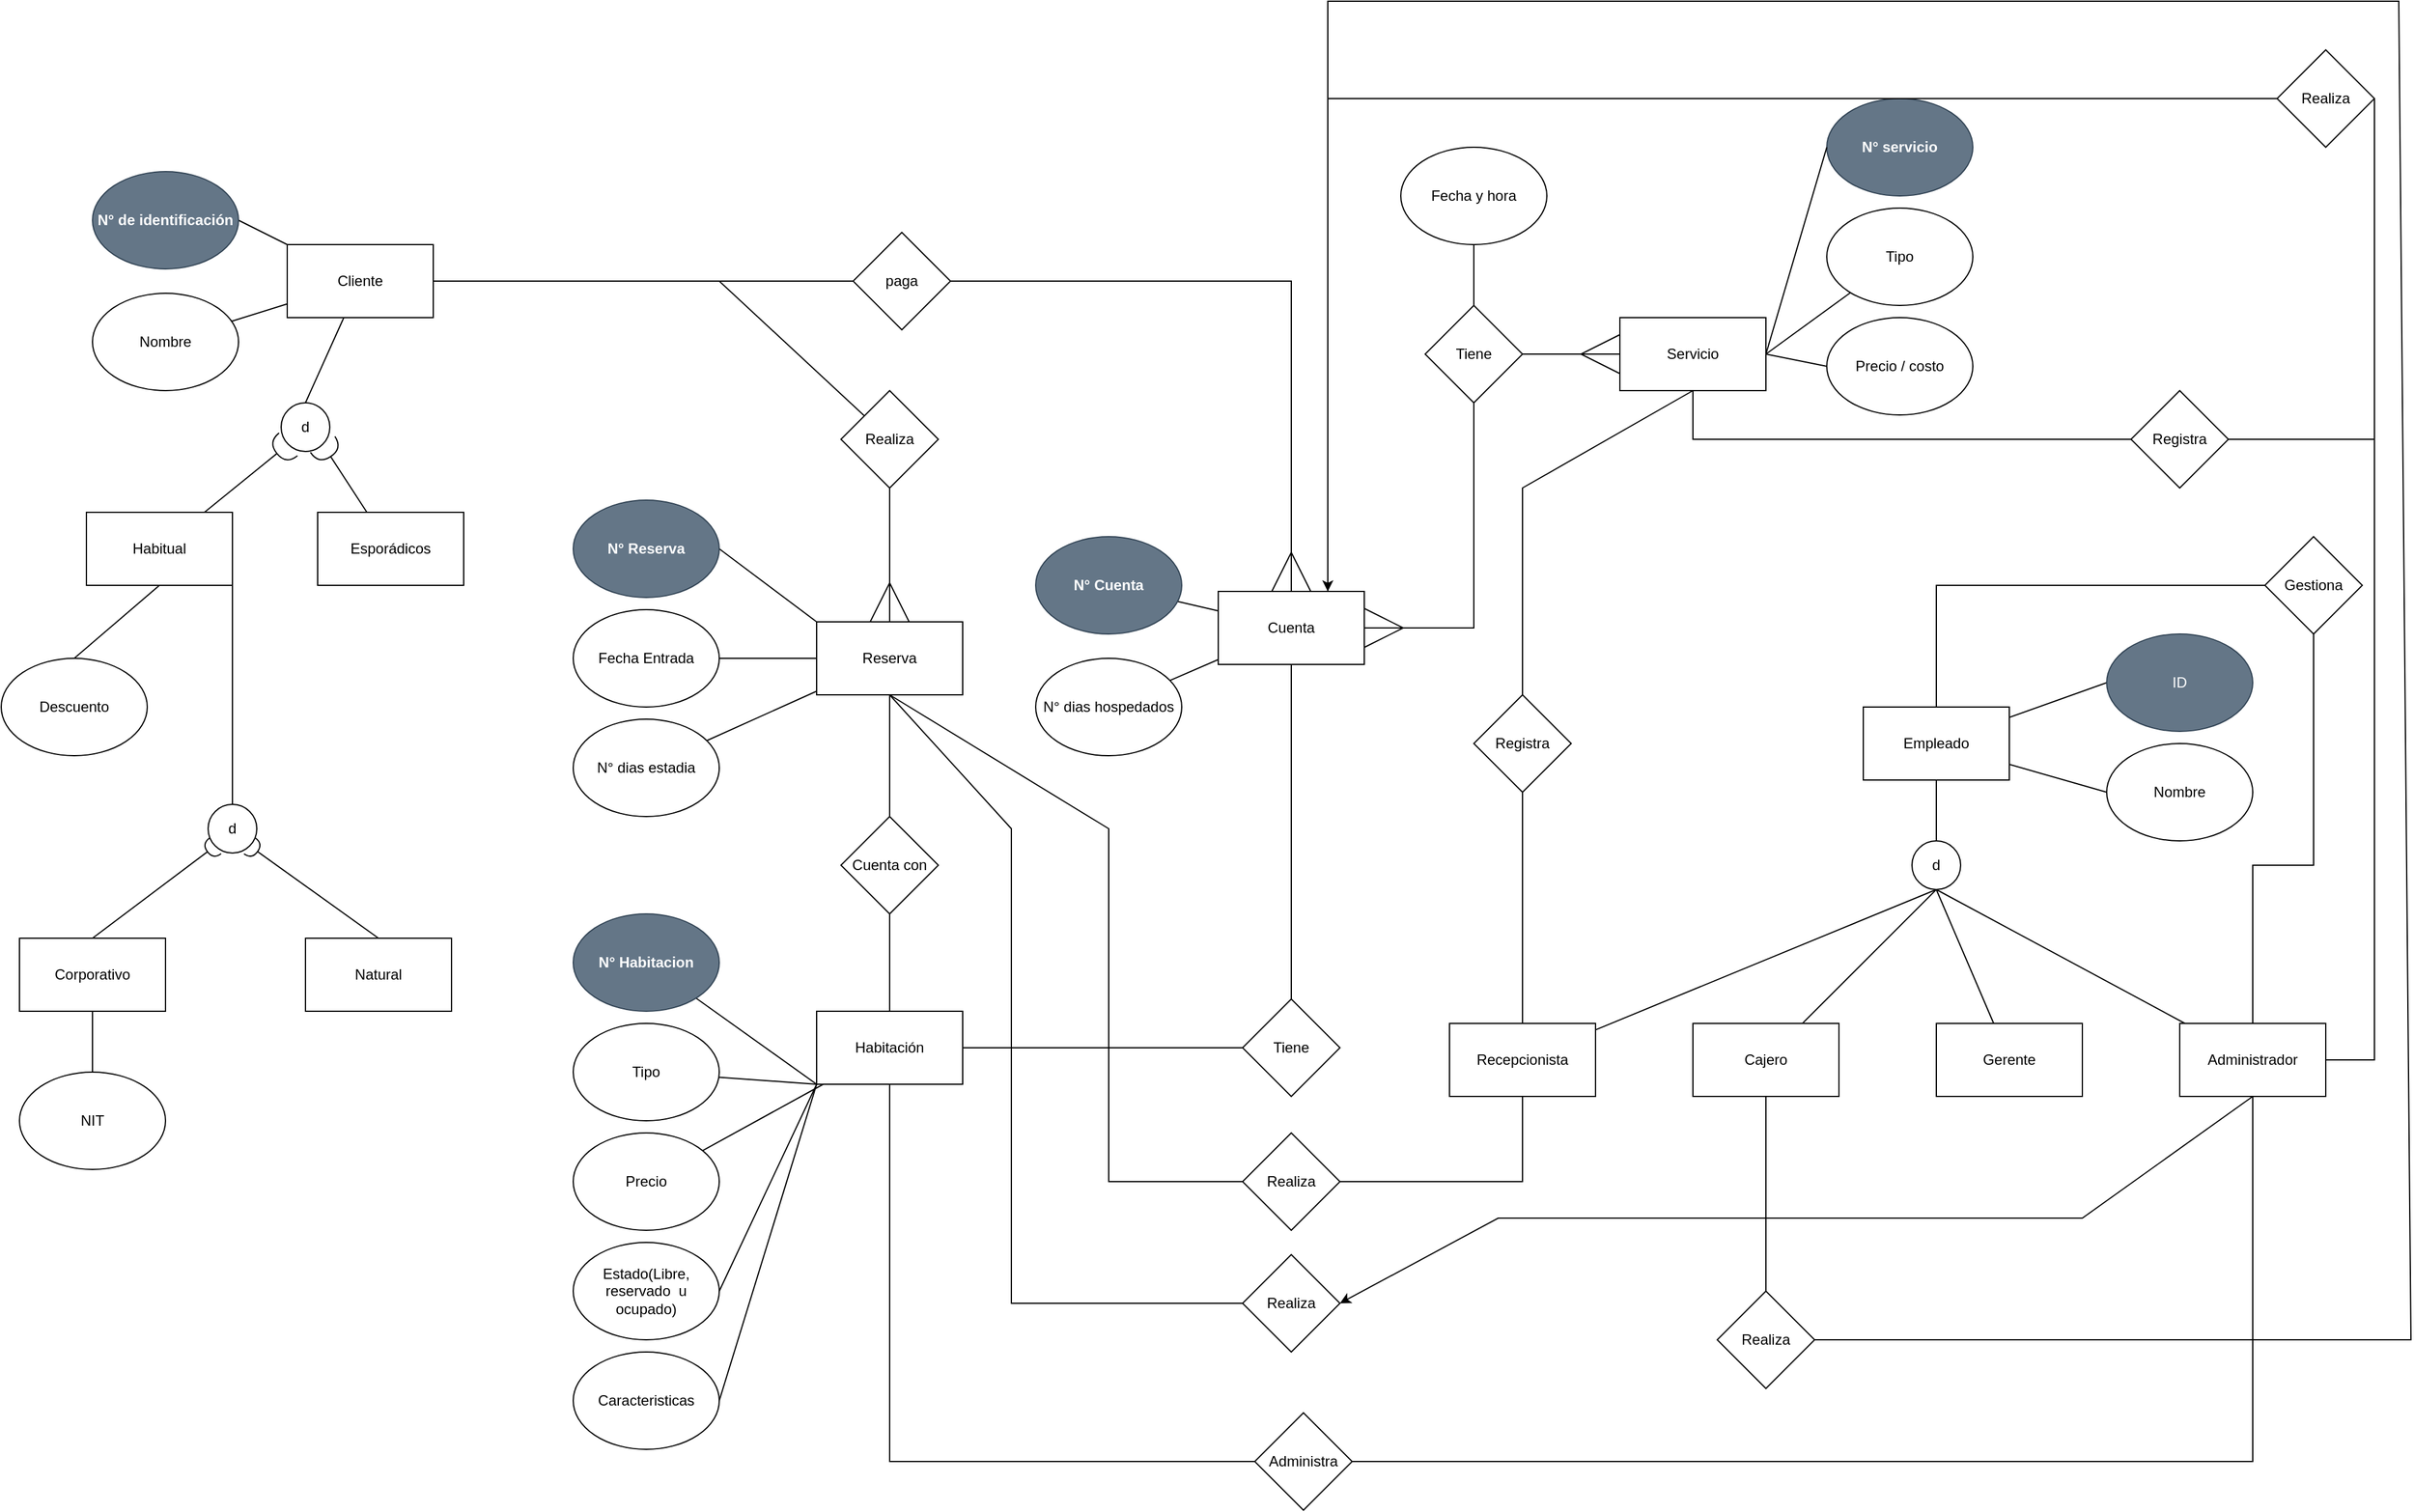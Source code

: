 <mxfile version="24.2.5" type="github">
  <diagram id="R2lEEEUBdFMjLlhIrx00" name="Page-1">
    <mxGraphModel dx="2900" dy="806" grid="1" gridSize="10" guides="1" tooltips="1" connect="1" arrows="1" fold="1" page="1" pageScale="1" pageWidth="700" pageHeight="1000" math="0" shadow="0" extFonts="Permanent Marker^https://fonts.googleapis.com/css?family=Permanent+Marker">
      <root>
        <mxCell id="0" />
        <mxCell id="1" parent="0" />
        <mxCell id="WzUALtF7ErbJbNnm_jxI-42" style="rounded=0;orthogonalLoop=1;jettySize=auto;html=1;endArrow=ERmany;endFill=0;endSize=30;" parent="1" source="WzUALtF7ErbJbNnm_jxI-1" target="WzUALtF7ErbJbNnm_jxI-31" edge="1">
          <mxGeometry relative="1" as="geometry" />
        </mxCell>
        <mxCell id="UDol2EaKQShBg1yIw4Ao-1" style="rounded=0;orthogonalLoop=1;jettySize=auto;html=1;endArrow=ERmany;endFill=0;startArrow=none;startFill=0;targetPerimeterSpacing=0;endSize=30;entryX=1;entryY=0.5;entryDx=0;entryDy=0;" parent="1" source="WzUALtF7ErbJbNnm_jxI-1" target="WzUALtF7ErbJbNnm_jxI-28" edge="1">
          <mxGeometry relative="1" as="geometry">
            <mxPoint x="43.333" y="513.333" as="sourcePoint" />
            <mxPoint x="-190" y="630" as="targetPoint" />
            <Array as="points">
              <mxPoint x="-100" y="635" />
            </Array>
          </mxGeometry>
        </mxCell>
        <mxCell id="spQq0iddo5qkDsfKNymp-11" style="edgeStyle=orthogonalEdgeStyle;rounded=0;orthogonalLoop=1;jettySize=auto;html=1;entryX=0.5;entryY=1;entryDx=0;entryDy=0;endArrow=none;endFill=0;" edge="1" parent="1" source="WzUALtF7ErbJbNnm_jxI-1" target="WzUALtF7ErbJbNnm_jxI-34">
          <mxGeometry relative="1" as="geometry" />
        </mxCell>
        <mxCell id="WzUALtF7ErbJbNnm_jxI-1" value="Tiene" style="rhombus;whiteSpace=wrap;html=1;" parent="1" vertex="1">
          <mxGeometry x="-140" y="370" width="80" height="80" as="geometry" />
        </mxCell>
        <mxCell id="WzUALtF7ErbJbNnm_jxI-11" style="rounded=0;orthogonalLoop=1;jettySize=auto;html=1;endArrow=none;endFill=0;exitX=0;exitY=1;exitDx=0;exitDy=0;" parent="1" source="WzUALtF7ErbJbNnm_jxI-5" target="WzUALtF7ErbJbNnm_jxI-6" edge="1">
          <mxGeometry relative="1" as="geometry" />
        </mxCell>
        <mxCell id="WzUALtF7ErbJbNnm_jxI-15" style="rounded=0;orthogonalLoop=1;jettySize=auto;html=1;endArrow=none;endFill=0;" parent="1" source="WzUALtF7ErbJbNnm_jxI-5" target="WzUALtF7ErbJbNnm_jxI-7" edge="1">
          <mxGeometry relative="1" as="geometry" />
        </mxCell>
        <mxCell id="WzUALtF7ErbJbNnm_jxI-16" style="rounded=0;orthogonalLoop=1;jettySize=auto;html=1;entryX=1;entryY=0.5;entryDx=0;entryDy=0;endArrow=none;endFill=0;exitX=0;exitY=1;exitDx=0;exitDy=0;" parent="1" source="WzUALtF7ErbJbNnm_jxI-5" target="WzUALtF7ErbJbNnm_jxI-8" edge="1">
          <mxGeometry relative="1" as="geometry">
            <mxPoint x="-623" y="1013" as="sourcePoint" />
            <Array as="points" />
          </mxGeometry>
        </mxCell>
        <mxCell id="WzUALtF7ErbJbNnm_jxI-17" style="rounded=0;orthogonalLoop=1;jettySize=auto;html=1;endArrow=none;endFill=0;entryX=1;entryY=0.5;entryDx=0;entryDy=0;exitX=0;exitY=1;exitDx=0;exitDy=0;" parent="1" source="WzUALtF7ErbJbNnm_jxI-5" target="WzUALtF7ErbJbNnm_jxI-9" edge="1">
          <mxGeometry relative="1" as="geometry">
            <Array as="points" />
          </mxGeometry>
        </mxCell>
        <mxCell id="WzUALtF7ErbJbNnm_jxI-19" style="rounded=0;orthogonalLoop=1;jettySize=auto;html=1;endArrow=none;endFill=0;exitX=0;exitY=1;exitDx=0;exitDy=0;" parent="1" source="WzUALtF7ErbJbNnm_jxI-5" target="WzUALtF7ErbJbNnm_jxI-18" edge="1">
          <mxGeometry relative="1" as="geometry" />
        </mxCell>
        <mxCell id="WzUALtF7ErbJbNnm_jxI-5" value="Habitación" style="rounded=0;whiteSpace=wrap;html=1;" parent="1" vertex="1">
          <mxGeometry x="-640" y="950" width="120" height="60" as="geometry" />
        </mxCell>
        <mxCell id="WzUALtF7ErbJbNnm_jxI-6" value="Tipo" style="ellipse;whiteSpace=wrap;html=1;" parent="1" vertex="1">
          <mxGeometry x="-840" y="960" width="120" height="80" as="geometry" />
        </mxCell>
        <mxCell id="WzUALtF7ErbJbNnm_jxI-7" value="Precio" style="ellipse;whiteSpace=wrap;html=1;" parent="1" vertex="1">
          <mxGeometry x="-840" y="1050" width="120" height="80" as="geometry" />
        </mxCell>
        <mxCell id="WzUALtF7ErbJbNnm_jxI-8" value="Estado(Libre, reservado&amp;nbsp; u ocupado)" style="ellipse;whiteSpace=wrap;html=1;" parent="1" vertex="1">
          <mxGeometry x="-840" y="1140" width="120" height="80" as="geometry" />
        </mxCell>
        <mxCell id="WzUALtF7ErbJbNnm_jxI-9" value="Caracteristicas" style="ellipse;whiteSpace=wrap;html=1;" parent="1" vertex="1">
          <mxGeometry x="-840" y="1230" width="120" height="80" as="geometry" />
        </mxCell>
        <mxCell id="WzUALtF7ErbJbNnm_jxI-18" value="&lt;div&gt;N° Habitacion&lt;/div&gt;" style="ellipse;whiteSpace=wrap;html=1;fillColor=#647687;strokeColor=#314354;fontColor=#ffffff;fontStyle=1" parent="1" vertex="1">
          <mxGeometry x="-840" y="870" width="120" height="80" as="geometry" />
        </mxCell>
        <mxCell id="WzUALtF7ErbJbNnm_jxI-24" style="rounded=0;orthogonalLoop=1;jettySize=auto;html=1;endArrow=none;endFill=0;" parent="1" source="WzUALtF7ErbJbNnm_jxI-20" target="WzUALtF7ErbJbNnm_jxI-22" edge="1">
          <mxGeometry relative="1" as="geometry" />
        </mxCell>
        <mxCell id="WzUALtF7ErbJbNnm_jxI-25" style="rounded=0;orthogonalLoop=1;jettySize=auto;html=1;entryX=1;entryY=0.5;entryDx=0;entryDy=0;endArrow=none;endFill=0;" parent="1" source="WzUALtF7ErbJbNnm_jxI-20" target="WzUALtF7ErbJbNnm_jxI-21" edge="1">
          <mxGeometry relative="1" as="geometry" />
        </mxCell>
        <mxCell id="UDol2EaKQShBg1yIw4Ao-5" style="rounded=0;orthogonalLoop=1;jettySize=auto;html=1;endArrow=none;endFill=0;entryX=0.5;entryY=0;entryDx=0;entryDy=0;" parent="1" source="WzUALtF7ErbJbNnm_jxI-20" target="WzUALtF7ErbJbNnm_jxI-23" edge="1">
          <mxGeometry relative="1" as="geometry">
            <mxPoint x="-1005" y="430" as="targetPoint" />
          </mxGeometry>
        </mxCell>
        <mxCell id="WzUALtF7ErbJbNnm_jxI-20" value="Cliente" style="rounded=0;whiteSpace=wrap;html=1;" parent="1" vertex="1">
          <mxGeometry x="-1075" y="320" width="120" height="60" as="geometry" />
        </mxCell>
        <mxCell id="WzUALtF7ErbJbNnm_jxI-21" value="N° de identificación" style="ellipse;whiteSpace=wrap;html=1;fontStyle=1;fillColor=#647687;strokeColor=#314354;fontColor=#ffffff;" parent="1" vertex="1">
          <mxGeometry x="-1235" y="260" width="120" height="80" as="geometry" />
        </mxCell>
        <mxCell id="WzUALtF7ErbJbNnm_jxI-22" value="Nombre" style="ellipse;whiteSpace=wrap;html=1;" parent="1" vertex="1">
          <mxGeometry x="-1235" y="360" width="120" height="80" as="geometry" />
        </mxCell>
        <mxCell id="WzUALtF7ErbJbNnm_jxI-23" value="d" style="ellipse;whiteSpace=wrap;html=1;aspect=fixed;" parent="1" vertex="1">
          <mxGeometry x="-1080" y="450" width="40" height="40" as="geometry" />
        </mxCell>
        <mxCell id="WzUALtF7ErbJbNnm_jxI-40" style="rounded=0;orthogonalLoop=1;jettySize=auto;html=1;endArrow=none;endFill=0;" parent="1" source="WzUALtF7ErbJbNnm_jxI-28" target="WzUALtF7ErbJbNnm_jxI-29" edge="1">
          <mxGeometry relative="1" as="geometry">
            <Array as="points" />
          </mxGeometry>
        </mxCell>
        <mxCell id="UDol2EaKQShBg1yIw4Ao-3" style="rounded=0;orthogonalLoop=1;jettySize=auto;html=1;endArrow=none;endFill=0;" parent="1" source="WzUALtF7ErbJbNnm_jxI-28" target="UDol2EaKQShBg1yIw4Ao-2" edge="1">
          <mxGeometry relative="1" as="geometry" />
        </mxCell>
        <mxCell id="WzUALtF7ErbJbNnm_jxI-28" value="Cuenta" style="rounded=0;whiteSpace=wrap;html=1;" parent="1" vertex="1">
          <mxGeometry x="-310" y="605" width="120" height="60" as="geometry" />
        </mxCell>
        <mxCell id="WzUALtF7ErbJbNnm_jxI-29" value="N° dias hospedados" style="ellipse;whiteSpace=wrap;html=1;" parent="1" vertex="1">
          <mxGeometry x="-460" y="660" width="120" height="80" as="geometry" />
        </mxCell>
        <mxCell id="WzUALtF7ErbJbNnm_jxI-37" style="rounded=0;orthogonalLoop=1;jettySize=auto;html=1;endArrow=none;endFill=0;exitX=1;exitY=0.5;exitDx=0;exitDy=0;" parent="1" source="WzUALtF7ErbJbNnm_jxI-31" target="WzUALtF7ErbJbNnm_jxI-32" edge="1">
          <mxGeometry relative="1" as="geometry" />
        </mxCell>
        <mxCell id="WzUALtF7ErbJbNnm_jxI-39" style="rounded=0;orthogonalLoop=1;jettySize=auto;html=1;endArrow=none;endFill=0;exitX=1;exitY=0.5;exitDx=0;exitDy=0;entryX=0;entryY=0.5;entryDx=0;entryDy=0;" parent="1" source="WzUALtF7ErbJbNnm_jxI-31" target="WzUALtF7ErbJbNnm_jxI-35" edge="1">
          <mxGeometry relative="1" as="geometry" />
        </mxCell>
        <mxCell id="WzUALtF7ErbJbNnm_jxI-31" value="&lt;div&gt;Servicio&lt;/div&gt;" style="rounded=0;whiteSpace=wrap;html=1;" parent="1" vertex="1">
          <mxGeometry x="20" y="380" width="120" height="60" as="geometry" />
        </mxCell>
        <mxCell id="WzUALtF7ErbJbNnm_jxI-32" value="Tipo" style="ellipse;whiteSpace=wrap;html=1;" parent="1" vertex="1">
          <mxGeometry x="190" y="290" width="120" height="80" as="geometry" />
        </mxCell>
        <mxCell id="WzUALtF7ErbJbNnm_jxI-33" value="N° servicio" style="ellipse;whiteSpace=wrap;html=1;fillColor=#647687;fontColor=#ffffff;strokeColor=#314354;fontStyle=1" parent="1" vertex="1">
          <mxGeometry x="190" y="200" width="120" height="80" as="geometry" />
        </mxCell>
        <mxCell id="WzUALtF7ErbJbNnm_jxI-34" value="Fecha y hora" style="ellipse;whiteSpace=wrap;html=1;" parent="1" vertex="1">
          <mxGeometry x="-160" y="240" width="120" height="80" as="geometry" />
        </mxCell>
        <mxCell id="WzUALtF7ErbJbNnm_jxI-35" value="Precio / costo" style="ellipse;whiteSpace=wrap;html=1;" parent="1" vertex="1">
          <mxGeometry x="190" y="380" width="120" height="80" as="geometry" />
        </mxCell>
        <mxCell id="WzUALtF7ErbJbNnm_jxI-36" style="rounded=0;orthogonalLoop=1;jettySize=auto;html=1;entryX=0;entryY=0.5;entryDx=0;entryDy=0;endArrow=none;endFill=0;exitX=1;exitY=0.5;exitDx=0;exitDy=0;" parent="1" source="WzUALtF7ErbJbNnm_jxI-31" target="WzUALtF7ErbJbNnm_jxI-33" edge="1">
          <mxGeometry relative="1" as="geometry" />
        </mxCell>
        <mxCell id="UDol2EaKQShBg1yIw4Ao-2" value="N° Cuenta" style="ellipse;whiteSpace=wrap;html=1;fillColor=#647687;fontColor=#ffffff;strokeColor=#314354;fontStyle=1" parent="1" vertex="1">
          <mxGeometry x="-460" y="560" width="120" height="80" as="geometry" />
        </mxCell>
        <mxCell id="UDol2EaKQShBg1yIw4Ao-14" style="rounded=0;orthogonalLoop=1;jettySize=auto;html=1;endArrow=halfCircle;endFill=0;endSize=10;entryX=0;entryY=1;entryDx=0;entryDy=0;" parent="1" source="UDol2EaKQShBg1yIw4Ao-7" target="WzUALtF7ErbJbNnm_jxI-23" edge="1">
          <mxGeometry relative="1" as="geometry">
            <mxPoint x="-1100" y="480" as="targetPoint" />
            <Array as="points" />
          </mxGeometry>
        </mxCell>
        <mxCell id="spQq0iddo5qkDsfKNymp-31" style="rounded=0;orthogonalLoop=1;jettySize=auto;html=1;entryX=0.5;entryY=0;entryDx=0;entryDy=0;endArrow=none;endFill=0;exitX=0.5;exitY=1;exitDx=0;exitDy=0;" edge="1" parent="1" source="UDol2EaKQShBg1yIw4Ao-7" target="spQq0iddo5qkDsfKNymp-30">
          <mxGeometry relative="1" as="geometry" />
        </mxCell>
        <mxCell id="UDol2EaKQShBg1yIw4Ao-7" value="Habitual" style="rounded=0;whiteSpace=wrap;html=1;" parent="1" vertex="1">
          <mxGeometry x="-1240" y="540" width="120" height="60" as="geometry" />
        </mxCell>
        <mxCell id="UDol2EaKQShBg1yIw4Ao-13" style="rounded=0;orthogonalLoop=1;jettySize=auto;html=1;endArrow=halfCircle;endFill=0;endSize=10;entryX=1;entryY=1;entryDx=0;entryDy=0;" parent="1" source="UDol2EaKQShBg1yIw4Ao-9" target="WzUALtF7ErbJbNnm_jxI-23" edge="1">
          <mxGeometry relative="1" as="geometry">
            <mxPoint x="-1040" y="490" as="targetPoint" />
            <Array as="points" />
          </mxGeometry>
        </mxCell>
        <mxCell id="UDol2EaKQShBg1yIw4Ao-9" value="Esporádicos" style="rounded=0;whiteSpace=wrap;html=1;" parent="1" vertex="1">
          <mxGeometry x="-1050" y="540" width="120" height="60" as="geometry" />
        </mxCell>
        <mxCell id="UDol2EaKQShBg1yIw4Ao-24" style="rounded=0;orthogonalLoop=1;jettySize=auto;html=1;endArrow=ERmany;endFill=0;exitX=0.5;exitY=1;exitDx=0;exitDy=0;entryX=0.5;entryY=0;entryDx=0;entryDy=0;endSize=30;" parent="1" source="UDol2EaKQShBg1yIw4Ao-23" target="UDol2EaKQShBg1yIw4Ao-21" edge="1">
          <mxGeometry relative="1" as="geometry">
            <mxPoint x="-540" y="640" as="targetPoint" />
          </mxGeometry>
        </mxCell>
        <mxCell id="UDol2EaKQShBg1yIw4Ao-28" style="rounded=0;orthogonalLoop=1;jettySize=auto;html=1;endArrow=none;endFill=0;entryX=0.5;entryY=0;entryDx=0;entryDy=0;" parent="1" source="UDol2EaKQShBg1yIw4Ao-21" target="UDol2EaKQShBg1yIw4Ao-27" edge="1">
          <mxGeometry relative="1" as="geometry">
            <mxPoint x="-580" y="750" as="targetPoint" />
          </mxGeometry>
        </mxCell>
        <mxCell id="UDol2EaKQShBg1yIw4Ao-32" style="rounded=0;orthogonalLoop=1;jettySize=auto;html=1;endArrow=none;endFill=0;" parent="1" source="UDol2EaKQShBg1yIw4Ao-21" target="UDol2EaKQShBg1yIw4Ao-31" edge="1">
          <mxGeometry relative="1" as="geometry" />
        </mxCell>
        <mxCell id="UDol2EaKQShBg1yIw4Ao-33" style="rounded=0;orthogonalLoop=1;jettySize=auto;html=1;endArrow=none;endFill=0;" parent="1" source="UDol2EaKQShBg1yIw4Ao-21" target="UDol2EaKQShBg1yIw4Ao-30" edge="1">
          <mxGeometry relative="1" as="geometry" />
        </mxCell>
        <mxCell id="spQq0iddo5qkDsfKNymp-13" style="rounded=0;orthogonalLoop=1;jettySize=auto;html=1;exitX=0;exitY=0;exitDx=0;exitDy=0;entryX=1;entryY=0.5;entryDx=0;entryDy=0;endArrow=none;endFill=0;" edge="1" parent="1" source="UDol2EaKQShBg1yIw4Ao-21" target="spQq0iddo5qkDsfKNymp-12">
          <mxGeometry relative="1" as="geometry" />
        </mxCell>
        <mxCell id="UDol2EaKQShBg1yIw4Ao-21" value="Reserva" style="rounded=0;whiteSpace=wrap;html=1;" parent="1" vertex="1">
          <mxGeometry x="-640" y="630" width="120" height="60" as="geometry" />
        </mxCell>
        <mxCell id="UDol2EaKQShBg1yIw4Ao-26" style="rounded=0;orthogonalLoop=1;jettySize=auto;html=1;entryX=1;entryY=0.5;entryDx=0;entryDy=0;endArrow=none;endFill=0;" parent="1" source="UDol2EaKQShBg1yIw4Ao-23" target="WzUALtF7ErbJbNnm_jxI-20" edge="1">
          <mxGeometry relative="1" as="geometry">
            <Array as="points">
              <mxPoint x="-720" y="350" />
            </Array>
          </mxGeometry>
        </mxCell>
        <mxCell id="UDol2EaKQShBg1yIw4Ao-23" value="Realiza" style="rhombus;whiteSpace=wrap;html=1;" parent="1" vertex="1">
          <mxGeometry x="-620" y="440" width="80" height="80" as="geometry" />
        </mxCell>
        <mxCell id="UDol2EaKQShBg1yIw4Ao-29" style="rounded=0;orthogonalLoop=1;jettySize=auto;html=1;endArrow=none;endFill=0;entryX=0.5;entryY=0;entryDx=0;entryDy=0;exitX=0.5;exitY=1;exitDx=0;exitDy=0;" parent="1" source="UDol2EaKQShBg1yIw4Ao-27" target="WzUALtF7ErbJbNnm_jxI-5" edge="1">
          <mxGeometry relative="1" as="geometry" />
        </mxCell>
        <mxCell id="UDol2EaKQShBg1yIw4Ao-27" value="Cuenta con" style="rhombus;whiteSpace=wrap;html=1;" parent="1" vertex="1">
          <mxGeometry x="-620" y="790" width="80" height="80" as="geometry" />
        </mxCell>
        <mxCell id="UDol2EaKQShBg1yIw4Ao-30" value="Fecha Entrada" style="ellipse;whiteSpace=wrap;html=1;" parent="1" vertex="1">
          <mxGeometry x="-840" y="620" width="120" height="80" as="geometry" />
        </mxCell>
        <mxCell id="UDol2EaKQShBg1yIw4Ao-31" value="N° dias estadia" style="ellipse;whiteSpace=wrap;html=1;" parent="1" vertex="1">
          <mxGeometry x="-840" y="710" width="120" height="80" as="geometry" />
        </mxCell>
        <mxCell id="spQq0iddo5qkDsfKNymp-8" value="" style="rounded=0;orthogonalLoop=1;jettySize=auto;html=1;endArrow=ERmany;endFill=0;endSize=30;exitX=1;exitY=0.5;exitDx=0;exitDy=0;entryX=0.5;entryY=0;entryDx=0;entryDy=0;" edge="1" parent="1" source="spQq0iddo5qkDsfKNymp-7" target="WzUALtF7ErbJbNnm_jxI-28">
          <mxGeometry relative="1" as="geometry">
            <mxPoint x="-250" y="600" as="targetPoint" />
            <Array as="points">
              <mxPoint x="-250" y="350" />
              <mxPoint x="-250" y="510" />
            </Array>
          </mxGeometry>
        </mxCell>
        <mxCell id="spQq0iddo5qkDsfKNymp-10" style="edgeStyle=orthogonalEdgeStyle;rounded=0;orthogonalLoop=1;jettySize=auto;html=1;strokeColor=default;endArrow=none;endFill=0;" edge="1" parent="1" source="spQq0iddo5qkDsfKNymp-7">
          <mxGeometry relative="1" as="geometry">
            <mxPoint x="-955" y="350" as="targetPoint" />
          </mxGeometry>
        </mxCell>
        <mxCell id="spQq0iddo5qkDsfKNymp-7" value="paga" style="rhombus;whiteSpace=wrap;html=1;" vertex="1" parent="1">
          <mxGeometry x="-610" y="310" width="80" height="80" as="geometry" />
        </mxCell>
        <mxCell id="spQq0iddo5qkDsfKNymp-12" value="N° Reserva" style="ellipse;whiteSpace=wrap;html=1;fillColor=#647687;fontColor=#ffffff;strokeColor=#314354;fontStyle=1" vertex="1" parent="1">
          <mxGeometry x="-840" y="530" width="120" height="80" as="geometry" />
        </mxCell>
        <mxCell id="spQq0iddo5qkDsfKNymp-15" style="rounded=0;orthogonalLoop=1;jettySize=auto;html=1;entryX=0.5;entryY=1;entryDx=0;entryDy=0;endArrow=none;endFill=0;" edge="1" parent="1" source="spQq0iddo5qkDsfKNymp-14" target="WzUALtF7ErbJbNnm_jxI-28">
          <mxGeometry relative="1" as="geometry" />
        </mxCell>
        <mxCell id="spQq0iddo5qkDsfKNymp-16" style="rounded=0;orthogonalLoop=1;jettySize=auto;html=1;entryX=1;entryY=0.5;entryDx=0;entryDy=0;endArrow=none;endFill=0;" edge="1" parent="1" source="spQq0iddo5qkDsfKNymp-14" target="WzUALtF7ErbJbNnm_jxI-5">
          <mxGeometry relative="1" as="geometry" />
        </mxCell>
        <mxCell id="spQq0iddo5qkDsfKNymp-14" value="Tiene" style="rhombus;whiteSpace=wrap;html=1;" vertex="1" parent="1">
          <mxGeometry x="-290" y="940" width="80" height="80" as="geometry" />
        </mxCell>
        <mxCell id="spQq0iddo5qkDsfKNymp-23" style="rounded=0;orthogonalLoop=1;jettySize=auto;html=1;exitX=0.5;exitY=0;exitDx=0;exitDy=0;entryX=1;entryY=1;entryDx=0;entryDy=0;endArrow=none;endFill=0;" edge="1" parent="1" source="spQq0iddo5qkDsfKNymp-21" target="UDol2EaKQShBg1yIw4Ao-7">
          <mxGeometry relative="1" as="geometry" />
        </mxCell>
        <mxCell id="spQq0iddo5qkDsfKNymp-24" style="rounded=0;orthogonalLoop=1;jettySize=auto;html=1;exitX=1;exitY=1;exitDx=0;exitDy=0;entryX=0.5;entryY=0;entryDx=0;entryDy=0;endArrow=none;endFill=0;startArrow=halfCircle;startFill=0;targetPerimeterSpacing=10;" edge="1" parent="1" source="spQq0iddo5qkDsfKNymp-21" target="spQq0iddo5qkDsfKNymp-29">
          <mxGeometry relative="1" as="geometry">
            <mxPoint x="-945.0" y="890" as="targetPoint" />
          </mxGeometry>
        </mxCell>
        <mxCell id="spQq0iddo5qkDsfKNymp-25" style="rounded=0;orthogonalLoop=1;jettySize=auto;html=1;entryX=0.5;entryY=0;entryDx=0;entryDy=0;endArrow=none;endFill=0;startArrow=halfCircle;startFill=0;targetPerimeterSpacing=10;exitX=0;exitY=1;exitDx=0;exitDy=0;" edge="1" parent="1" source="spQq0iddo5qkDsfKNymp-21" target="spQq0iddo5qkDsfKNymp-28">
          <mxGeometry relative="1" as="geometry">
            <mxPoint x="-1179" y="799" as="sourcePoint" />
            <mxPoint x="-1245" y="880" as="targetPoint" />
          </mxGeometry>
        </mxCell>
        <mxCell id="spQq0iddo5qkDsfKNymp-21" value="d" style="ellipse;whiteSpace=wrap;html=1;aspect=fixed;" vertex="1" parent="1">
          <mxGeometry x="-1140" y="780" width="40" height="40" as="geometry" />
        </mxCell>
        <mxCell id="spQq0iddo5qkDsfKNymp-37" style="rounded=0;orthogonalLoop=1;jettySize=auto;html=1;entryX=0.5;entryY=0;entryDx=0;entryDy=0;endArrow=none;endFill=0;" edge="1" parent="1" source="spQq0iddo5qkDsfKNymp-28" target="spQq0iddo5qkDsfKNymp-36">
          <mxGeometry relative="1" as="geometry" />
        </mxCell>
        <mxCell id="spQq0iddo5qkDsfKNymp-28" value="Corporativo" style="rounded=0;whiteSpace=wrap;html=1;" vertex="1" parent="1">
          <mxGeometry x="-1295" y="890" width="120" height="60" as="geometry" />
        </mxCell>
        <mxCell id="spQq0iddo5qkDsfKNymp-29" value="Natural" style="rounded=0;whiteSpace=wrap;html=1;" vertex="1" parent="1">
          <mxGeometry x="-1060" y="890" width="120" height="60" as="geometry" />
        </mxCell>
        <mxCell id="spQq0iddo5qkDsfKNymp-30" value="Descuento" style="ellipse;whiteSpace=wrap;html=1;" vertex="1" parent="1">
          <mxGeometry x="-1310" y="660" width="120" height="80" as="geometry" />
        </mxCell>
        <mxCell id="spQq0iddo5qkDsfKNymp-36" value="NIT" style="ellipse;whiteSpace=wrap;html=1;" vertex="1" parent="1">
          <mxGeometry x="-1295" y="1000" width="120" height="80" as="geometry" />
        </mxCell>
        <mxCell id="spQq0iddo5qkDsfKNymp-41" style="rounded=0;orthogonalLoop=1;jettySize=auto;html=1;entryX=0;entryY=0.5;entryDx=0;entryDy=0;endArrow=none;endFill=0;" edge="1" parent="1" source="spQq0iddo5qkDsfKNymp-38" target="spQq0iddo5qkDsfKNymp-39">
          <mxGeometry relative="1" as="geometry" />
        </mxCell>
        <mxCell id="spQq0iddo5qkDsfKNymp-42" style="rounded=0;orthogonalLoop=1;jettySize=auto;html=1;entryX=0;entryY=0.5;entryDx=0;entryDy=0;endArrow=none;endFill=0;" edge="1" parent="1" source="spQq0iddo5qkDsfKNymp-38" target="spQq0iddo5qkDsfKNymp-40">
          <mxGeometry relative="1" as="geometry" />
        </mxCell>
        <mxCell id="spQq0iddo5qkDsfKNymp-49" style="edgeStyle=orthogonalEdgeStyle;rounded=0;orthogonalLoop=1;jettySize=auto;html=1;entryX=0.5;entryY=0;entryDx=0;entryDy=0;endArrow=none;endFill=0;" edge="1" parent="1" source="spQq0iddo5qkDsfKNymp-38">
          <mxGeometry relative="1" as="geometry">
            <mxPoint x="280" y="820" as="targetPoint" />
          </mxGeometry>
        </mxCell>
        <mxCell id="spQq0iddo5qkDsfKNymp-38" value="Empleado" style="rounded=0;whiteSpace=wrap;html=1;" vertex="1" parent="1">
          <mxGeometry x="220" y="700" width="120" height="60" as="geometry" />
        </mxCell>
        <mxCell id="spQq0iddo5qkDsfKNymp-39" value="ID" style="ellipse;whiteSpace=wrap;html=1;fillColor=#647687;fontColor=#ffffff;strokeColor=#314354;" vertex="1" parent="1">
          <mxGeometry x="420" y="640" width="120" height="80" as="geometry" />
        </mxCell>
        <mxCell id="spQq0iddo5qkDsfKNymp-40" value="Nombre" style="ellipse;whiteSpace=wrap;html=1;" vertex="1" parent="1">
          <mxGeometry x="420" y="730" width="120" height="80" as="geometry" />
        </mxCell>
        <mxCell id="spQq0iddo5qkDsfKNymp-55" style="rounded=0;orthogonalLoop=1;jettySize=auto;html=1;exitX=0.5;exitY=1;exitDx=0;exitDy=0;entryX=1;entryY=0.5;entryDx=0;entryDy=0;endArrow=none;endFill=0;" edge="1" parent="1" source="spQq0iddo5qkDsfKNymp-43" target="spQq0iddo5qkDsfKNymp-54">
          <mxGeometry relative="1" as="geometry">
            <Array as="points">
              <mxPoint x="-60" y="1090" />
            </Array>
          </mxGeometry>
        </mxCell>
        <mxCell id="spQq0iddo5qkDsfKNymp-59" style="rounded=0;orthogonalLoop=1;jettySize=auto;html=1;entryX=0.5;entryY=1;entryDx=0;entryDy=0;endArrow=none;endFill=0;" edge="1" parent="1" source="spQq0iddo5qkDsfKNymp-43" target="spQq0iddo5qkDsfKNymp-58">
          <mxGeometry relative="1" as="geometry" />
        </mxCell>
        <mxCell id="spQq0iddo5qkDsfKNymp-43" value="Recepcionista" style="rounded=0;whiteSpace=wrap;html=1;" vertex="1" parent="1">
          <mxGeometry x="-120" y="960" width="120" height="60" as="geometry" />
        </mxCell>
        <mxCell id="spQq0iddo5qkDsfKNymp-51" style="rounded=0;orthogonalLoop=1;jettySize=auto;html=1;entryX=0.5;entryY=1;entryDx=0;entryDy=0;endArrow=none;endFill=0;" edge="1" parent="1" source="spQq0iddo5qkDsfKNymp-44" target="spQq0iddo5qkDsfKNymp-48">
          <mxGeometry relative="1" as="geometry" />
        </mxCell>
        <mxCell id="spQq0iddo5qkDsfKNymp-64" style="rounded=0;orthogonalLoop=1;jettySize=auto;html=1;entryX=0.5;entryY=0;entryDx=0;entryDy=0;endArrow=none;endFill=0;exitX=0.5;exitY=1;exitDx=0;exitDy=0;" edge="1" parent="1" source="spQq0iddo5qkDsfKNymp-44" target="spQq0iddo5qkDsfKNymp-63">
          <mxGeometry relative="1" as="geometry" />
        </mxCell>
        <mxCell id="spQq0iddo5qkDsfKNymp-44" value="Cajero" style="rounded=0;whiteSpace=wrap;html=1;" vertex="1" parent="1">
          <mxGeometry x="80" y="960" width="120" height="60" as="geometry" />
        </mxCell>
        <mxCell id="spQq0iddo5qkDsfKNymp-52" style="rounded=0;orthogonalLoop=1;jettySize=auto;html=1;entryX=0.5;entryY=1;entryDx=0;entryDy=0;endArrow=none;endFill=0;" edge="1" parent="1" source="spQq0iddo5qkDsfKNymp-45" target="spQq0iddo5qkDsfKNymp-48">
          <mxGeometry relative="1" as="geometry" />
        </mxCell>
        <mxCell id="spQq0iddo5qkDsfKNymp-45" value="Gerente" style="rounded=0;whiteSpace=wrap;html=1;" vertex="1" parent="1">
          <mxGeometry x="280" y="960" width="120" height="60" as="geometry" />
        </mxCell>
        <mxCell id="spQq0iddo5qkDsfKNymp-48" value="d" style="ellipse;whiteSpace=wrap;html=1;aspect=fixed;" vertex="1" parent="1">
          <mxGeometry x="260" y="810" width="40" height="40" as="geometry" />
        </mxCell>
        <mxCell id="spQq0iddo5qkDsfKNymp-50" style="rounded=0;orthogonalLoop=1;jettySize=auto;html=1;entryX=0.5;entryY=1;entryDx=0;entryDy=0;endArrow=none;endFill=0;" edge="1" parent="1" source="spQq0iddo5qkDsfKNymp-43" target="spQq0iddo5qkDsfKNymp-48">
          <mxGeometry relative="1" as="geometry" />
        </mxCell>
        <mxCell id="spQq0iddo5qkDsfKNymp-56" style="rounded=0;orthogonalLoop=1;jettySize=auto;html=1;exitX=0;exitY=0.5;exitDx=0;exitDy=0;entryX=0.5;entryY=1;entryDx=0;entryDy=0;endArrow=none;endFill=0;" edge="1" parent="1" source="spQq0iddo5qkDsfKNymp-54" target="UDol2EaKQShBg1yIw4Ao-21">
          <mxGeometry relative="1" as="geometry">
            <Array as="points">
              <mxPoint x="-400" y="1090" />
              <mxPoint x="-400" y="800" />
            </Array>
          </mxGeometry>
        </mxCell>
        <mxCell id="spQq0iddo5qkDsfKNymp-54" value="Realiza" style="rhombus;whiteSpace=wrap;html=1;" vertex="1" parent="1">
          <mxGeometry x="-290" y="1050" width="80" height="80" as="geometry" />
        </mxCell>
        <mxCell id="spQq0iddo5qkDsfKNymp-60" style="rounded=0;orthogonalLoop=1;jettySize=auto;html=1;entryX=0.5;entryY=1;entryDx=0;entryDy=0;endArrow=none;endFill=0;exitX=0.5;exitY=0;exitDx=0;exitDy=0;" edge="1" parent="1" source="spQq0iddo5qkDsfKNymp-58" target="WzUALtF7ErbJbNnm_jxI-31">
          <mxGeometry relative="1" as="geometry">
            <Array as="points">
              <mxPoint x="-60" y="520" />
            </Array>
          </mxGeometry>
        </mxCell>
        <mxCell id="spQq0iddo5qkDsfKNymp-58" value="Registra" style="rhombus;whiteSpace=wrap;html=1;" vertex="1" parent="1">
          <mxGeometry x="-100" y="690" width="80" height="80" as="geometry" />
        </mxCell>
        <mxCell id="spQq0iddo5qkDsfKNymp-65" style="rounded=0;orthogonalLoop=1;jettySize=auto;html=1;endArrow=none;endFill=0;exitX=1;exitY=0.5;exitDx=0;exitDy=0;entryX=0.75;entryY=0;entryDx=0;entryDy=0;" edge="1" parent="1" source="spQq0iddo5qkDsfKNymp-63" target="WzUALtF7ErbJbNnm_jxI-28">
          <mxGeometry relative="1" as="geometry">
            <mxPoint x="-210" y="590" as="targetPoint" />
            <Array as="points">
              <mxPoint x="670" y="1220" />
              <mxPoint x="660" y="120" />
              <mxPoint x="-220" y="120" />
            </Array>
          </mxGeometry>
        </mxCell>
        <mxCell id="spQq0iddo5qkDsfKNymp-63" value="Realiza" style="rhombus;whiteSpace=wrap;html=1;" vertex="1" parent="1">
          <mxGeometry x="100" y="1180" width="80" height="80" as="geometry" />
        </mxCell>
        <mxCell id="spQq0iddo5qkDsfKNymp-67" style="rounded=0;orthogonalLoop=1;jettySize=auto;html=1;entryX=0.5;entryY=1;entryDx=0;entryDy=0;endArrow=none;endFill=0;" edge="1" parent="1" source="spQq0iddo5qkDsfKNymp-66" target="spQq0iddo5qkDsfKNymp-48">
          <mxGeometry relative="1" as="geometry" />
        </mxCell>
        <mxCell id="spQq0iddo5qkDsfKNymp-70" style="rounded=0;orthogonalLoop=1;jettySize=auto;html=1;entryX=0.5;entryY=1;entryDx=0;entryDy=0;endArrow=none;endFill=0;" edge="1" parent="1" source="spQq0iddo5qkDsfKNymp-66" target="spQq0iddo5qkDsfKNymp-69">
          <mxGeometry relative="1" as="geometry">
            <Array as="points">
              <mxPoint x="540" y="830" />
              <mxPoint x="590" y="830" />
            </Array>
          </mxGeometry>
        </mxCell>
        <mxCell id="spQq0iddo5qkDsfKNymp-73" style="rounded=0;orthogonalLoop=1;jettySize=auto;html=1;entryX=1;entryY=0.5;entryDx=0;entryDy=0;endArrow=none;endFill=0;" edge="1" parent="1" source="spQq0iddo5qkDsfKNymp-66" target="spQq0iddo5qkDsfKNymp-72">
          <mxGeometry relative="1" as="geometry">
            <Array as="points">
              <mxPoint x="540" y="1320" />
            </Array>
          </mxGeometry>
        </mxCell>
        <mxCell id="spQq0iddo5qkDsfKNymp-76" style="rounded=0;orthogonalLoop=1;jettySize=auto;html=1;entryX=1;entryY=0.5;entryDx=0;entryDy=0;exitX=0.5;exitY=1;exitDx=0;exitDy=0;" edge="1" parent="1" source="spQq0iddo5qkDsfKNymp-66" target="spQq0iddo5qkDsfKNymp-75">
          <mxGeometry relative="1" as="geometry">
            <Array as="points">
              <mxPoint x="400" y="1120" />
              <mxPoint x="-80" y="1120" />
            </Array>
          </mxGeometry>
        </mxCell>
        <mxCell id="spQq0iddo5qkDsfKNymp-80" style="rounded=0;orthogonalLoop=1;jettySize=auto;html=1;entryX=1;entryY=0.5;entryDx=0;entryDy=0;endArrow=none;endFill=0;" edge="1" parent="1" source="spQq0iddo5qkDsfKNymp-66" target="spQq0iddo5qkDsfKNymp-78">
          <mxGeometry relative="1" as="geometry">
            <Array as="points">
              <mxPoint x="640" y="990" />
              <mxPoint x="640" y="480" />
            </Array>
          </mxGeometry>
        </mxCell>
        <mxCell id="spQq0iddo5qkDsfKNymp-82" style="rounded=0;orthogonalLoop=1;jettySize=auto;html=1;entryX=1;entryY=0.5;entryDx=0;entryDy=0;exitX=1;exitY=0.5;exitDx=0;exitDy=0;endArrow=none;endFill=0;" edge="1" parent="1" source="spQq0iddo5qkDsfKNymp-66" target="spQq0iddo5qkDsfKNymp-81">
          <mxGeometry relative="1" as="geometry">
            <Array as="points">
              <mxPoint x="640" y="990" />
            </Array>
          </mxGeometry>
        </mxCell>
        <mxCell id="spQq0iddo5qkDsfKNymp-66" value="Administrador" style="rounded=0;whiteSpace=wrap;html=1;" vertex="1" parent="1">
          <mxGeometry x="480" y="960" width="120" height="60" as="geometry" />
        </mxCell>
        <mxCell id="spQq0iddo5qkDsfKNymp-71" style="rounded=0;orthogonalLoop=1;jettySize=auto;html=1;entryX=0.5;entryY=0;entryDx=0;entryDy=0;endArrow=none;endFill=0;" edge="1" parent="1" source="spQq0iddo5qkDsfKNymp-69" target="spQq0iddo5qkDsfKNymp-38">
          <mxGeometry relative="1" as="geometry">
            <Array as="points">
              <mxPoint x="280" y="600" />
            </Array>
          </mxGeometry>
        </mxCell>
        <mxCell id="spQq0iddo5qkDsfKNymp-69" value="Gestiona" style="rhombus;whiteSpace=wrap;html=1;" vertex="1" parent="1">
          <mxGeometry x="550" y="560" width="80" height="80" as="geometry" />
        </mxCell>
        <mxCell id="spQq0iddo5qkDsfKNymp-74" style="edgeStyle=orthogonalEdgeStyle;rounded=0;orthogonalLoop=1;jettySize=auto;html=1;entryX=0.5;entryY=1;entryDx=0;entryDy=0;endArrow=none;endFill=0;" edge="1" parent="1" source="spQq0iddo5qkDsfKNymp-72" target="WzUALtF7ErbJbNnm_jxI-5">
          <mxGeometry relative="1" as="geometry" />
        </mxCell>
        <mxCell id="spQq0iddo5qkDsfKNymp-72" value="Administra" style="rhombus;whiteSpace=wrap;html=1;" vertex="1" parent="1">
          <mxGeometry x="-280" y="1280" width="80" height="80" as="geometry" />
        </mxCell>
        <mxCell id="spQq0iddo5qkDsfKNymp-77" style="rounded=0;orthogonalLoop=1;jettySize=auto;html=1;entryX=0.5;entryY=1;entryDx=0;entryDy=0;endArrow=none;endFill=0;" edge="1" parent="1" source="spQq0iddo5qkDsfKNymp-75" target="UDol2EaKQShBg1yIw4Ao-21">
          <mxGeometry relative="1" as="geometry">
            <Array as="points">
              <mxPoint x="-480" y="1190" />
              <mxPoint x="-480" y="800" />
            </Array>
          </mxGeometry>
        </mxCell>
        <mxCell id="spQq0iddo5qkDsfKNymp-75" value="Realiza" style="rhombus;whiteSpace=wrap;html=1;" vertex="1" parent="1">
          <mxGeometry x="-290" y="1150" width="80" height="80" as="geometry" />
        </mxCell>
        <mxCell id="spQq0iddo5qkDsfKNymp-79" style="edgeStyle=orthogonalEdgeStyle;rounded=0;orthogonalLoop=1;jettySize=auto;html=1;entryX=0.5;entryY=1;entryDx=0;entryDy=0;endArrow=none;endFill=0;" edge="1" parent="1" source="spQq0iddo5qkDsfKNymp-78" target="WzUALtF7ErbJbNnm_jxI-31">
          <mxGeometry relative="1" as="geometry" />
        </mxCell>
        <mxCell id="spQq0iddo5qkDsfKNymp-78" value="Registra" style="rhombus;whiteSpace=wrap;html=1;" vertex="1" parent="1">
          <mxGeometry x="440" y="440" width="80" height="80" as="geometry" />
        </mxCell>
        <mxCell id="spQq0iddo5qkDsfKNymp-83" style="edgeStyle=orthogonalEdgeStyle;rounded=0;orthogonalLoop=1;jettySize=auto;html=1;entryX=0.75;entryY=0;entryDx=0;entryDy=0;" edge="1" parent="1" source="spQq0iddo5qkDsfKNymp-81" target="WzUALtF7ErbJbNnm_jxI-28">
          <mxGeometry relative="1" as="geometry" />
        </mxCell>
        <mxCell id="spQq0iddo5qkDsfKNymp-81" value="Realiza" style="rhombus;whiteSpace=wrap;html=1;" vertex="1" parent="1">
          <mxGeometry x="560" y="160" width="80" height="80" as="geometry" />
        </mxCell>
      </root>
    </mxGraphModel>
  </diagram>
</mxfile>
